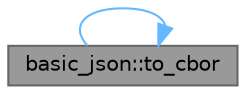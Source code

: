 digraph "basic_json::to_cbor"
{
 // LATEX_PDF_SIZE
  bgcolor="transparent";
  edge [fontname=Helvetica,fontsize=10,labelfontname=Helvetica,labelfontsize=10];
  node [fontname=Helvetica,fontsize=10,shape=box,height=0.2,width=0.4];
  rankdir="RL";
  Node1 [id="Node000001",label="basic_json::to_cbor",height=0.2,width=0.4,color="gray40", fillcolor="grey60", style="filled", fontcolor="black",tooltip="create a CBOR serialization of a given JSON value"];
  Node1 -> Node1 [id="edge2_Node000001_Node000001",dir="back",color="steelblue1",style="solid",tooltip=" "];
}
